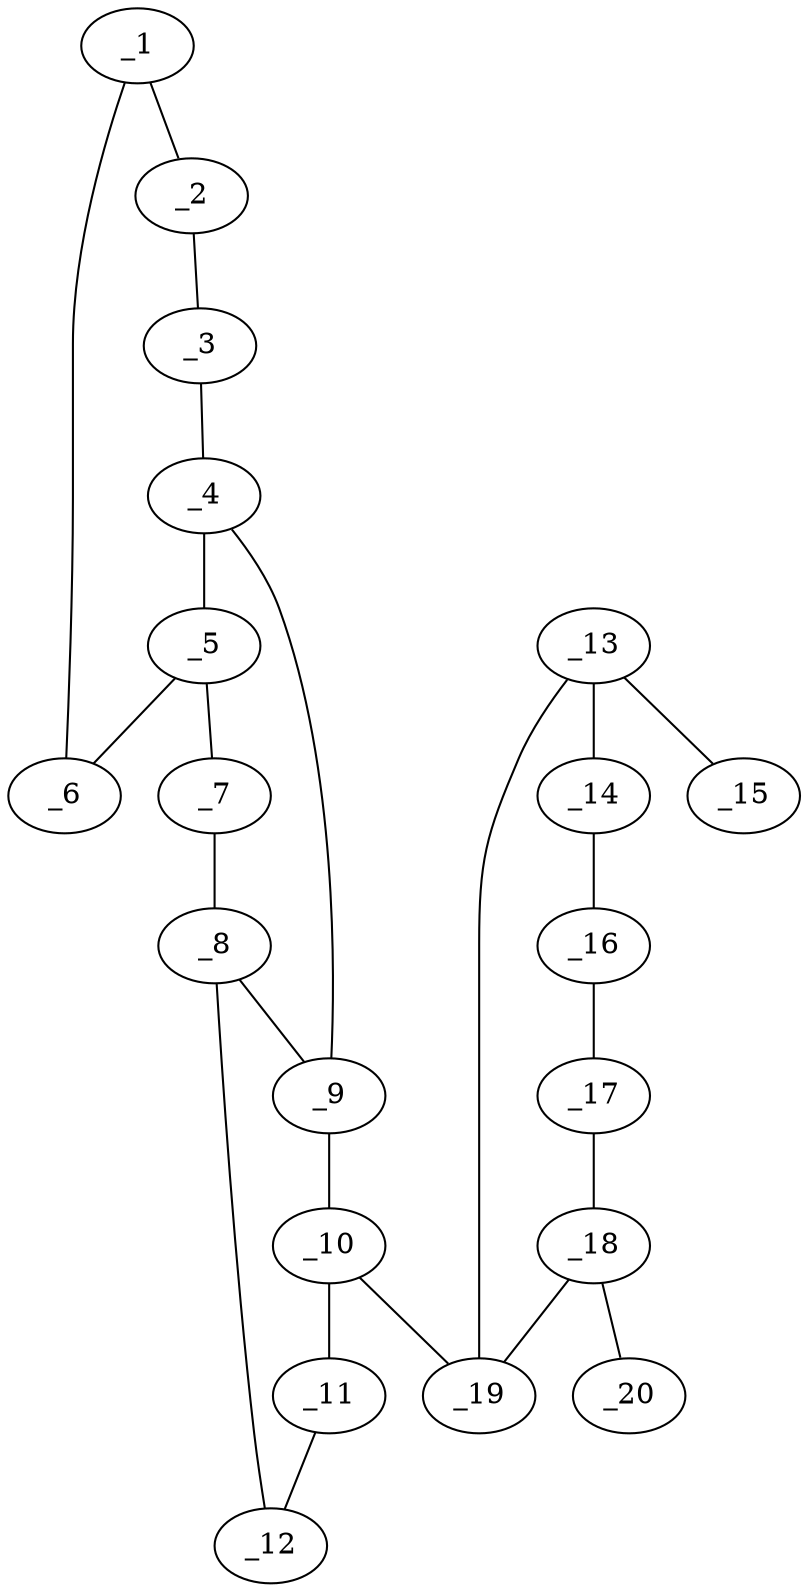 graph molid625482 {
	_1	 [charge=0,
		chem=1,
		symbol="C  ",
		x="2.309",
		y="2.6744"];
	_2	 [charge=0,
		chem=1,
		symbol="C  ",
		x=2,
		y="1.7233"];
	_1 -- _2	 [valence=1];
	_6	 [charge=0,
		chem=1,
		symbol="C  ",
		x="3.2872",
		y="2.8823"];
	_1 -- _6	 [valence=2];
	_3	 [charge=0,
		chem=1,
		symbol="C  ",
		x="2.6691",
		y="0.9802"];
	_2 -- _3	 [valence=2];
	_4	 [charge=0,
		chem=1,
		symbol="C  ",
		x="3.6473",
		y="1.1881"];
	_3 -- _4	 [valence=1];
	_5	 [charge=0,
		chem=1,
		symbol="C  ",
		x="3.9563",
		y="2.1392"];
	_4 -- _5	 [valence=2];
	_9	 [charge=0,
		chem=4,
		symbol="N  ",
		x="4.4563",
		y="0.6003"];
	_4 -- _9	 [valence=1];
	_5 -- _6	 [valence=1];
	_7	 [charge=0,
		chem=4,
		symbol="N  ",
		x="4.9563",
		y="2.1392"];
	_5 -- _7	 [valence=1];
	_8	 [charge=0,
		chem=1,
		symbol="C  ",
		x="5.2653",
		y="1.1881"];
	_7 -- _8	 [valence=2];
	_8 -- _9	 [valence=1];
	_12	 [charge=0,
		chem=1,
		symbol="C  ",
		x="6.0743",
		y="0.6003"];
	_8 -- _12	 [valence=1];
	_10	 [charge=0,
		chem=1,
		symbol="C  ",
		x="4.7653",
		y="-0.3507"];
	_9 -- _10	 [valence=1];
	_11	 [charge=0,
		chem=5,
		symbol="S  ",
		x="5.7653",
		y="-0.3507"];
	_10 -- _11	 [valence=1];
	_19	 [charge=0,
		chem=1,
		symbol="C  ",
		x="4.1775",
		y="-1.1597"];
	_10 -- _19	 [valence=1];
	_11 -- _12	 [valence=1];
	_13	 [charge=0,
		chem=1,
		symbol="C  ",
		x="3.183",
		y="-1.0552"];
	_14	 [charge=0,
		chem=1,
		symbol="C  ",
		x="2.5952",
		y="-1.8642"];
	_13 -- _14	 [valence=2];
	_15	 [charge=0,
		chem=7,
		symbol="Cl ",
		x="2.7763",
		y="-0.1417"];
	_13 -- _15	 [valence=1];
	_13 -- _19	 [valence=1];
	_16	 [charge=0,
		chem=1,
		symbol="C  ",
		x="3.002",
		y="-2.7778"];
	_14 -- _16	 [valence=1];
	_17	 [charge=0,
		chem=1,
		symbol="C  ",
		x="3.9965",
		y="-2.8823"];
	_16 -- _17	 [valence=2];
	_18	 [charge=0,
		chem=1,
		symbol="C  ",
		x="4.5843",
		y="-2.0733"];
	_17 -- _18	 [valence=1];
	_18 -- _19	 [valence=2];
	_20	 [charge=0,
		chem=7,
		symbol="Cl ",
		x="5.5788",
		y="-2.1778"];
	_18 -- _20	 [valence=1];
}
